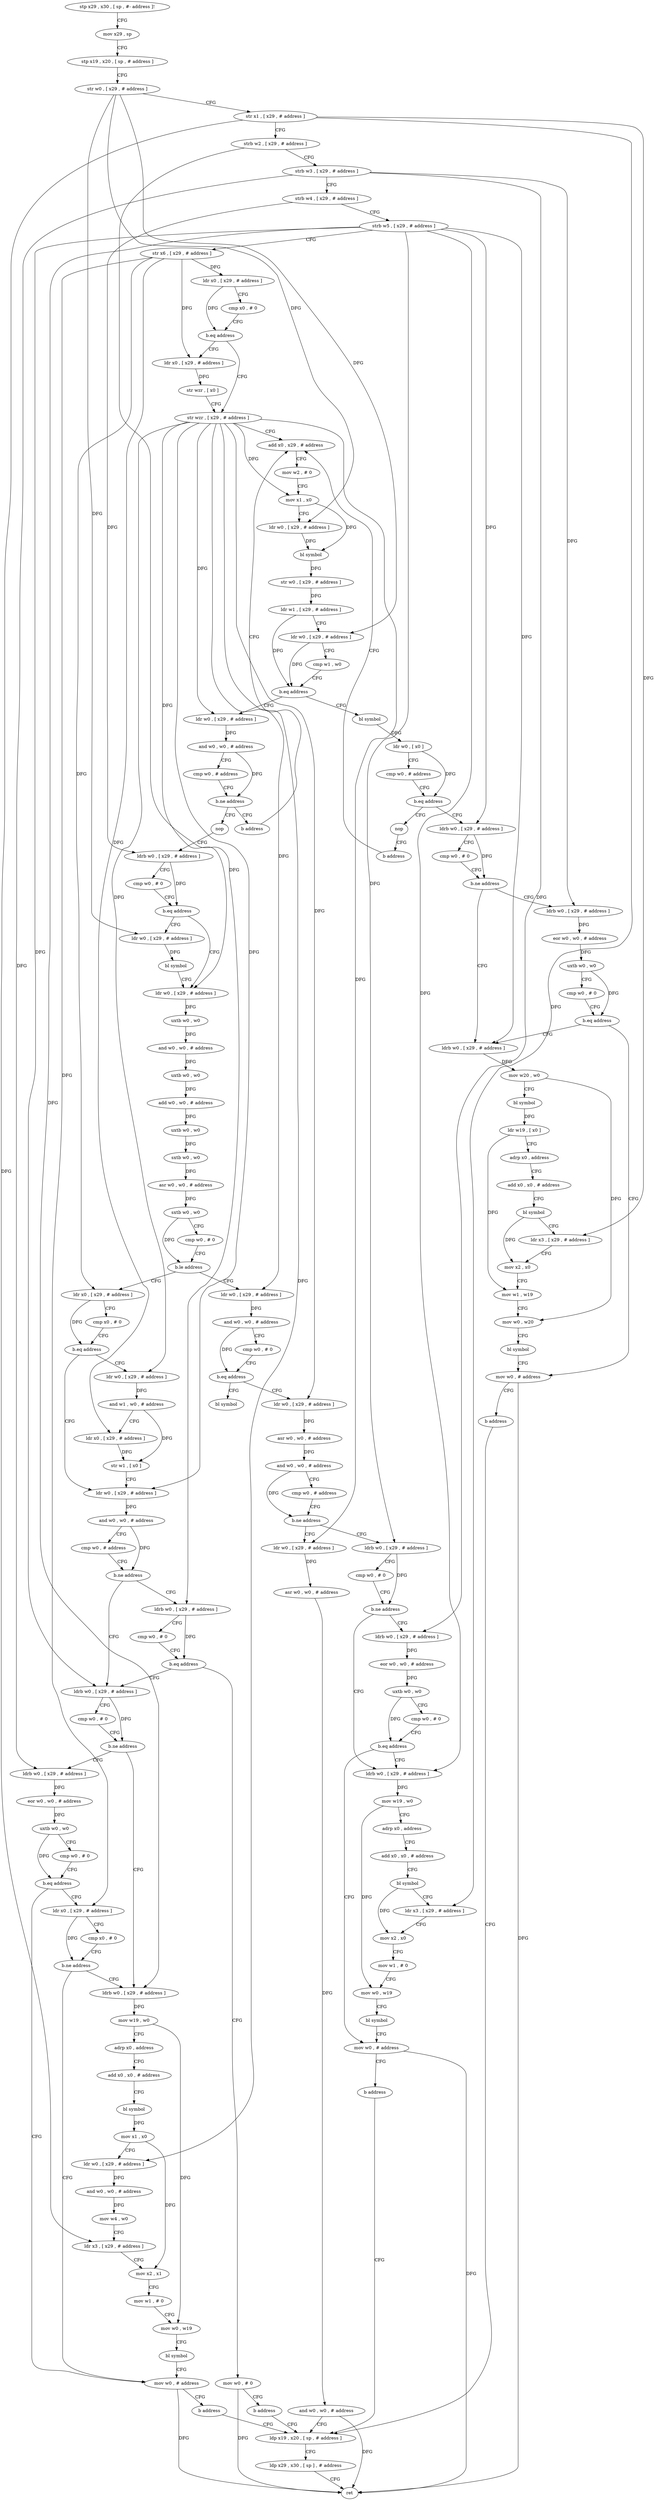 digraph "func" {
"404408" [label = "stp x29 , x30 , [ sp , #- address ]!" ]
"404412" [label = "mov x29 , sp" ]
"404416" [label = "stp x19 , x20 , [ sp , # address ]" ]
"404420" [label = "str w0 , [ x29 , # address ]" ]
"404424" [label = "str x1 , [ x29 , # address ]" ]
"404428" [label = "strb w2 , [ x29 , # address ]" ]
"404432" [label = "strb w3 , [ x29 , # address ]" ]
"404436" [label = "strb w4 , [ x29 , # address ]" ]
"404440" [label = "strb w5 , [ x29 , # address ]" ]
"404444" [label = "str x6 , [ x29 , # address ]" ]
"404448" [label = "ldr x0 , [ x29 , # address ]" ]
"404452" [label = "cmp x0 , # 0" ]
"404456" [label = "b.eq address" ]
"404468" [label = "str wzr , [ x29 , # address ]" ]
"404460" [label = "ldr x0 , [ x29 , # address ]" ]
"404472" [label = "add x0 , x29 , # address" ]
"404464" [label = "str wzr , [ x0 ]" ]
"404616" [label = "ldr w0 , [ x29 , # address ]" ]
"404620" [label = "and w0 , w0 , # address" ]
"404624" [label = "cmp w0 , # address" ]
"404628" [label = "b.ne address" ]
"404644" [label = "nop" ]
"404632" [label = "b address" ]
"404512" [label = "bl symbol" ]
"404516" [label = "ldr w0 , [ x0 ]" ]
"404520" [label = "cmp w0 , # address" ]
"404524" [label = "b.eq address" ]
"404636" [label = "nop" ]
"404528" [label = "ldrb w0 , [ x29 , # address ]" ]
"404648" [label = "ldrb w0 , [ x29 , # address ]" ]
"404652" [label = "cmp w0 , # 0" ]
"404656" [label = "b.eq address" ]
"404668" [label = "ldr w0 , [ x29 , # address ]" ]
"404660" [label = "ldr w0 , [ x29 , # address ]" ]
"404640" [label = "b address" ]
"404532" [label = "cmp w0 , # 0" ]
"404536" [label = "b.ne address" ]
"404560" [label = "ldrb w0 , [ x29 , # address ]" ]
"404540" [label = "ldrb w0 , [ x29 , # address ]" ]
"404672" [label = "uxtb w0 , w0" ]
"404676" [label = "and w0 , w0 , # address" ]
"404680" [label = "uxtb w0 , w0" ]
"404684" [label = "add w0 , w0 , # address" ]
"404688" [label = "uxtb w0 , w0" ]
"404692" [label = "sxtb w0 , w0" ]
"404696" [label = "asr w0 , w0 , # address" ]
"404700" [label = "sxtb w0 , w0" ]
"404704" [label = "cmp w0 , # 0" ]
"404708" [label = "b.le address" ]
"404884" [label = "ldr w0 , [ x29 , # address ]" ]
"404712" [label = "ldr x0 , [ x29 , # address ]" ]
"404664" [label = "bl symbol" ]
"404476" [label = "mov w2 , # 0" ]
"404480" [label = "mov x1 , x0" ]
"404484" [label = "ldr w0 , [ x29 , # address ]" ]
"404488" [label = "bl symbol" ]
"404492" [label = "str w0 , [ x29 , # address ]" ]
"404496" [label = "ldr w1 , [ x29 , # address ]" ]
"404500" [label = "ldr w0 , [ x29 , # address ]" ]
"404504" [label = "cmp w1 , w0" ]
"404508" [label = "b.eq address" ]
"404564" [label = "mov w20 , w0" ]
"404568" [label = "bl symbol" ]
"404572" [label = "ldr w19 , [ x0 ]" ]
"404576" [label = "adrp x0 , address" ]
"404580" [label = "add x0 , x0 , # address" ]
"404584" [label = "bl symbol" ]
"404588" [label = "ldr x3 , [ x29 , # address ]" ]
"404592" [label = "mov x2 , x0" ]
"404596" [label = "mov w1 , w19" ]
"404600" [label = "mov w0 , w20" ]
"404604" [label = "bl symbol" ]
"404608" [label = "mov w0 , # address" ]
"404544" [label = "eor w0 , w0 , # address" ]
"404548" [label = "uxtb w0 , w0" ]
"404552" [label = "cmp w0 , # 0" ]
"404556" [label = "b.eq address" ]
"404888" [label = "and w0 , w0 , # address" ]
"404892" [label = "cmp w0 , # 0" ]
"404896" [label = "b.eq address" ]
"404904" [label = "ldr w0 , [ x29 , # address ]" ]
"404900" [label = "bl symbol" ]
"404716" [label = "cmp x0 , # 0" ]
"404720" [label = "b.eq address" ]
"404740" [label = "ldr w0 , [ x29 , # address ]" ]
"404724" [label = "ldr w0 , [ x29 , # address ]" ]
"405016" [label = "ldp x19 , x20 , [ sp , # address ]" ]
"405020" [label = "ldp x29 , x30 , [ sp ] , # address" ]
"405024" [label = "ret" ]
"404612" [label = "b address" ]
"404908" [label = "asr w0 , w0 , # address" ]
"404912" [label = "and w0 , w0 , # address" ]
"404916" [label = "cmp w0 , # address" ]
"404920" [label = "b.ne address" ]
"405004" [label = "ldr w0 , [ x29 , # address ]" ]
"404924" [label = "ldrb w0 , [ x29 , # address ]" ]
"404744" [label = "and w0 , w0 , # address" ]
"404748" [label = "cmp w0 , # address" ]
"404752" [label = "b.ne address" ]
"404776" [label = "ldrb w0 , [ x29 , # address ]" ]
"404756" [label = "ldrb w0 , [ x29 , # address ]" ]
"404728" [label = "and w1 , w0 , # address" ]
"404732" [label = "ldr x0 , [ x29 , # address ]" ]
"404736" [label = "str w1 , [ x0 ]" ]
"405008" [label = "asr w0 , w0 , # address" ]
"405012" [label = "and w0 , w0 , # address" ]
"404928" [label = "cmp w0 , # 0" ]
"404932" [label = "b.ne address" ]
"404956" [label = "ldrb w0 , [ x29 , # address ]" ]
"404936" [label = "ldrb w0 , [ x29 , # address ]" ]
"404780" [label = "cmp w0 , # 0" ]
"404784" [label = "b.ne address" ]
"404820" [label = "ldrb w0 , [ x29 , # address ]" ]
"404788" [label = "ldrb w0 , [ x29 , # address ]" ]
"404760" [label = "cmp w0 , # 0" ]
"404764" [label = "b.eq address" ]
"404768" [label = "mov w0 , # 0" ]
"404960" [label = "mov w19 , w0" ]
"404964" [label = "adrp x0 , address" ]
"404968" [label = "add x0 , x0 , # address" ]
"404972" [label = "bl symbol" ]
"404976" [label = "ldr x3 , [ x29 , # address ]" ]
"404980" [label = "mov x2 , x0" ]
"404984" [label = "mov w1 , # 0" ]
"404988" [label = "mov w0 , w19" ]
"404992" [label = "bl symbol" ]
"404996" [label = "mov w0 , # address" ]
"404940" [label = "eor w0 , w0 , # address" ]
"404944" [label = "uxtb w0 , w0" ]
"404948" [label = "cmp w0 , # 0" ]
"404952" [label = "b.eq address" ]
"404824" [label = "mov w19 , w0" ]
"404828" [label = "adrp x0 , address" ]
"404832" [label = "add x0 , x0 , # address" ]
"404836" [label = "bl symbol" ]
"404840" [label = "mov x1 , x0" ]
"404844" [label = "ldr w0 , [ x29 , # address ]" ]
"404848" [label = "and w0 , w0 , # address" ]
"404852" [label = "mov w4 , w0" ]
"404856" [label = "ldr x3 , [ x29 , # address ]" ]
"404860" [label = "mov x2 , x1" ]
"404864" [label = "mov w1 , # 0" ]
"404868" [label = "mov w0 , w19" ]
"404872" [label = "bl symbol" ]
"404876" [label = "mov w0 , # address" ]
"404792" [label = "eor w0 , w0 , # address" ]
"404796" [label = "uxtb w0 , w0" ]
"404800" [label = "cmp w0 , # 0" ]
"404804" [label = "b.eq address" ]
"404808" [label = "ldr x0 , [ x29 , # address ]" ]
"404772" [label = "b address" ]
"405000" [label = "b address" ]
"404880" [label = "b address" ]
"404812" [label = "cmp x0 , # 0" ]
"404816" [label = "b.ne address" ]
"404408" -> "404412" [ label = "CFG" ]
"404412" -> "404416" [ label = "CFG" ]
"404416" -> "404420" [ label = "CFG" ]
"404420" -> "404424" [ label = "CFG" ]
"404420" -> "404484" [ label = "DFG" ]
"404420" -> "404500" [ label = "DFG" ]
"404420" -> "404660" [ label = "DFG" ]
"404424" -> "404428" [ label = "CFG" ]
"404424" -> "404588" [ label = "DFG" ]
"404424" -> "404976" [ label = "DFG" ]
"404424" -> "404856" [ label = "DFG" ]
"404428" -> "404432" [ label = "CFG" ]
"404428" -> "404756" [ label = "DFG" ]
"404432" -> "404436" [ label = "CFG" ]
"404432" -> "404540" [ label = "DFG" ]
"404432" -> "404936" [ label = "DFG" ]
"404432" -> "404788" [ label = "DFG" ]
"404436" -> "404440" [ label = "CFG" ]
"404436" -> "404648" [ label = "DFG" ]
"404440" -> "404444" [ label = "CFG" ]
"404440" -> "404528" [ label = "DFG" ]
"404440" -> "404560" [ label = "DFG" ]
"404440" -> "404924" [ label = "DFG" ]
"404440" -> "404776" [ label = "DFG" ]
"404440" -> "404956" [ label = "DFG" ]
"404440" -> "404820" [ label = "DFG" ]
"404444" -> "404448" [ label = "DFG" ]
"404444" -> "404460" [ label = "DFG" ]
"404444" -> "404712" [ label = "DFG" ]
"404444" -> "404732" [ label = "DFG" ]
"404444" -> "404808" [ label = "DFG" ]
"404448" -> "404452" [ label = "CFG" ]
"404448" -> "404456" [ label = "DFG" ]
"404452" -> "404456" [ label = "CFG" ]
"404456" -> "404468" [ label = "CFG" ]
"404456" -> "404460" [ label = "CFG" ]
"404468" -> "404472" [ label = "CFG" ]
"404468" -> "404616" [ label = "DFG" ]
"404468" -> "404668" [ label = "DFG" ]
"404468" -> "404884" [ label = "DFG" ]
"404468" -> "404904" [ label = "DFG" ]
"404468" -> "404740" [ label = "DFG" ]
"404468" -> "404724" [ label = "DFG" ]
"404468" -> "405004" [ label = "DFG" ]
"404468" -> "404844" [ label = "DFG" ]
"404468" -> "404480" [ label = "DFG" ]
"404460" -> "404464" [ label = "DFG" ]
"404472" -> "404476" [ label = "CFG" ]
"404464" -> "404468" [ label = "CFG" ]
"404616" -> "404620" [ label = "DFG" ]
"404620" -> "404624" [ label = "CFG" ]
"404620" -> "404628" [ label = "DFG" ]
"404624" -> "404628" [ label = "CFG" ]
"404628" -> "404644" [ label = "CFG" ]
"404628" -> "404632" [ label = "CFG" ]
"404644" -> "404648" [ label = "CFG" ]
"404632" -> "404472" [ label = "CFG" ]
"404512" -> "404516" [ label = "DFG" ]
"404516" -> "404520" [ label = "CFG" ]
"404516" -> "404524" [ label = "DFG" ]
"404520" -> "404524" [ label = "CFG" ]
"404524" -> "404636" [ label = "CFG" ]
"404524" -> "404528" [ label = "CFG" ]
"404636" -> "404640" [ label = "CFG" ]
"404528" -> "404532" [ label = "CFG" ]
"404528" -> "404536" [ label = "DFG" ]
"404648" -> "404652" [ label = "CFG" ]
"404648" -> "404656" [ label = "DFG" ]
"404652" -> "404656" [ label = "CFG" ]
"404656" -> "404668" [ label = "CFG" ]
"404656" -> "404660" [ label = "CFG" ]
"404668" -> "404672" [ label = "DFG" ]
"404660" -> "404664" [ label = "DFG" ]
"404640" -> "404472" [ label = "CFG" ]
"404532" -> "404536" [ label = "CFG" ]
"404536" -> "404560" [ label = "CFG" ]
"404536" -> "404540" [ label = "CFG" ]
"404560" -> "404564" [ label = "DFG" ]
"404540" -> "404544" [ label = "DFG" ]
"404672" -> "404676" [ label = "DFG" ]
"404676" -> "404680" [ label = "DFG" ]
"404680" -> "404684" [ label = "DFG" ]
"404684" -> "404688" [ label = "DFG" ]
"404688" -> "404692" [ label = "DFG" ]
"404692" -> "404696" [ label = "DFG" ]
"404696" -> "404700" [ label = "DFG" ]
"404700" -> "404704" [ label = "CFG" ]
"404700" -> "404708" [ label = "DFG" ]
"404704" -> "404708" [ label = "CFG" ]
"404708" -> "404884" [ label = "CFG" ]
"404708" -> "404712" [ label = "CFG" ]
"404884" -> "404888" [ label = "DFG" ]
"404712" -> "404716" [ label = "CFG" ]
"404712" -> "404720" [ label = "DFG" ]
"404664" -> "404668" [ label = "CFG" ]
"404476" -> "404480" [ label = "CFG" ]
"404480" -> "404484" [ label = "CFG" ]
"404480" -> "404488" [ label = "DFG" ]
"404484" -> "404488" [ label = "DFG" ]
"404488" -> "404492" [ label = "DFG" ]
"404492" -> "404496" [ label = "DFG" ]
"404496" -> "404500" [ label = "CFG" ]
"404496" -> "404508" [ label = "DFG" ]
"404500" -> "404504" [ label = "CFG" ]
"404500" -> "404508" [ label = "DFG" ]
"404504" -> "404508" [ label = "CFG" ]
"404508" -> "404616" [ label = "CFG" ]
"404508" -> "404512" [ label = "CFG" ]
"404564" -> "404568" [ label = "CFG" ]
"404564" -> "404600" [ label = "DFG" ]
"404568" -> "404572" [ label = "DFG" ]
"404572" -> "404576" [ label = "CFG" ]
"404572" -> "404596" [ label = "DFG" ]
"404576" -> "404580" [ label = "CFG" ]
"404580" -> "404584" [ label = "CFG" ]
"404584" -> "404588" [ label = "CFG" ]
"404584" -> "404592" [ label = "DFG" ]
"404588" -> "404592" [ label = "CFG" ]
"404592" -> "404596" [ label = "CFG" ]
"404596" -> "404600" [ label = "CFG" ]
"404600" -> "404604" [ label = "CFG" ]
"404604" -> "404608" [ label = "CFG" ]
"404608" -> "404612" [ label = "CFG" ]
"404608" -> "405024" [ label = "DFG" ]
"404544" -> "404548" [ label = "DFG" ]
"404548" -> "404552" [ label = "CFG" ]
"404548" -> "404556" [ label = "DFG" ]
"404552" -> "404556" [ label = "CFG" ]
"404556" -> "404608" [ label = "CFG" ]
"404556" -> "404560" [ label = "CFG" ]
"404888" -> "404892" [ label = "CFG" ]
"404888" -> "404896" [ label = "DFG" ]
"404892" -> "404896" [ label = "CFG" ]
"404896" -> "404904" [ label = "CFG" ]
"404896" -> "404900" [ label = "CFG" ]
"404904" -> "404908" [ label = "DFG" ]
"404716" -> "404720" [ label = "CFG" ]
"404720" -> "404740" [ label = "CFG" ]
"404720" -> "404724" [ label = "CFG" ]
"404740" -> "404744" [ label = "DFG" ]
"404724" -> "404728" [ label = "DFG" ]
"405016" -> "405020" [ label = "CFG" ]
"405020" -> "405024" [ label = "CFG" ]
"404612" -> "405016" [ label = "CFG" ]
"404908" -> "404912" [ label = "DFG" ]
"404912" -> "404916" [ label = "CFG" ]
"404912" -> "404920" [ label = "DFG" ]
"404916" -> "404920" [ label = "CFG" ]
"404920" -> "405004" [ label = "CFG" ]
"404920" -> "404924" [ label = "CFG" ]
"405004" -> "405008" [ label = "DFG" ]
"404924" -> "404928" [ label = "CFG" ]
"404924" -> "404932" [ label = "DFG" ]
"404744" -> "404748" [ label = "CFG" ]
"404744" -> "404752" [ label = "DFG" ]
"404748" -> "404752" [ label = "CFG" ]
"404752" -> "404776" [ label = "CFG" ]
"404752" -> "404756" [ label = "CFG" ]
"404776" -> "404780" [ label = "CFG" ]
"404776" -> "404784" [ label = "DFG" ]
"404756" -> "404760" [ label = "CFG" ]
"404756" -> "404764" [ label = "DFG" ]
"404728" -> "404732" [ label = "CFG" ]
"404728" -> "404736" [ label = "DFG" ]
"404732" -> "404736" [ label = "DFG" ]
"404736" -> "404740" [ label = "CFG" ]
"405008" -> "405012" [ label = "DFG" ]
"405012" -> "405016" [ label = "CFG" ]
"405012" -> "405024" [ label = "DFG" ]
"404928" -> "404932" [ label = "CFG" ]
"404932" -> "404956" [ label = "CFG" ]
"404932" -> "404936" [ label = "CFG" ]
"404956" -> "404960" [ label = "DFG" ]
"404936" -> "404940" [ label = "DFG" ]
"404780" -> "404784" [ label = "CFG" ]
"404784" -> "404820" [ label = "CFG" ]
"404784" -> "404788" [ label = "CFG" ]
"404820" -> "404824" [ label = "DFG" ]
"404788" -> "404792" [ label = "DFG" ]
"404760" -> "404764" [ label = "CFG" ]
"404764" -> "404776" [ label = "CFG" ]
"404764" -> "404768" [ label = "CFG" ]
"404768" -> "404772" [ label = "CFG" ]
"404768" -> "405024" [ label = "DFG" ]
"404960" -> "404964" [ label = "CFG" ]
"404960" -> "404988" [ label = "DFG" ]
"404964" -> "404968" [ label = "CFG" ]
"404968" -> "404972" [ label = "CFG" ]
"404972" -> "404976" [ label = "CFG" ]
"404972" -> "404980" [ label = "DFG" ]
"404976" -> "404980" [ label = "CFG" ]
"404980" -> "404984" [ label = "CFG" ]
"404984" -> "404988" [ label = "CFG" ]
"404988" -> "404992" [ label = "CFG" ]
"404992" -> "404996" [ label = "CFG" ]
"404996" -> "405000" [ label = "CFG" ]
"404996" -> "405024" [ label = "DFG" ]
"404940" -> "404944" [ label = "DFG" ]
"404944" -> "404948" [ label = "CFG" ]
"404944" -> "404952" [ label = "DFG" ]
"404948" -> "404952" [ label = "CFG" ]
"404952" -> "404996" [ label = "CFG" ]
"404952" -> "404956" [ label = "CFG" ]
"404824" -> "404828" [ label = "CFG" ]
"404824" -> "404868" [ label = "DFG" ]
"404828" -> "404832" [ label = "CFG" ]
"404832" -> "404836" [ label = "CFG" ]
"404836" -> "404840" [ label = "DFG" ]
"404840" -> "404844" [ label = "CFG" ]
"404840" -> "404860" [ label = "DFG" ]
"404844" -> "404848" [ label = "DFG" ]
"404848" -> "404852" [ label = "DFG" ]
"404852" -> "404856" [ label = "CFG" ]
"404856" -> "404860" [ label = "CFG" ]
"404860" -> "404864" [ label = "CFG" ]
"404864" -> "404868" [ label = "CFG" ]
"404868" -> "404872" [ label = "CFG" ]
"404872" -> "404876" [ label = "CFG" ]
"404876" -> "404880" [ label = "CFG" ]
"404876" -> "405024" [ label = "DFG" ]
"404792" -> "404796" [ label = "DFG" ]
"404796" -> "404800" [ label = "CFG" ]
"404796" -> "404804" [ label = "DFG" ]
"404800" -> "404804" [ label = "CFG" ]
"404804" -> "404876" [ label = "CFG" ]
"404804" -> "404808" [ label = "CFG" ]
"404808" -> "404812" [ label = "CFG" ]
"404808" -> "404816" [ label = "DFG" ]
"404772" -> "405016" [ label = "CFG" ]
"405000" -> "405016" [ label = "CFG" ]
"404880" -> "405016" [ label = "CFG" ]
"404812" -> "404816" [ label = "CFG" ]
"404816" -> "404876" [ label = "CFG" ]
"404816" -> "404820" [ label = "CFG" ]
}
